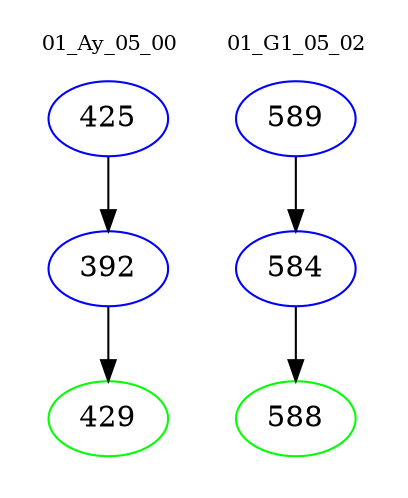 digraph{
subgraph cluster_0 {
color = white
label = "01_Ay_05_00";
fontsize=10;
T0_425 [label="425", color="blue"]
T0_425 -> T0_392 [color="black"]
T0_392 [label="392", color="blue"]
T0_392 -> T0_429 [color="black"]
T0_429 [label="429", color="green"]
}
subgraph cluster_1 {
color = white
label = "01_G1_05_02";
fontsize=10;
T1_589 [label="589", color="blue"]
T1_589 -> T1_584 [color="black"]
T1_584 [label="584", color="blue"]
T1_584 -> T1_588 [color="black"]
T1_588 [label="588", color="green"]
}
}

